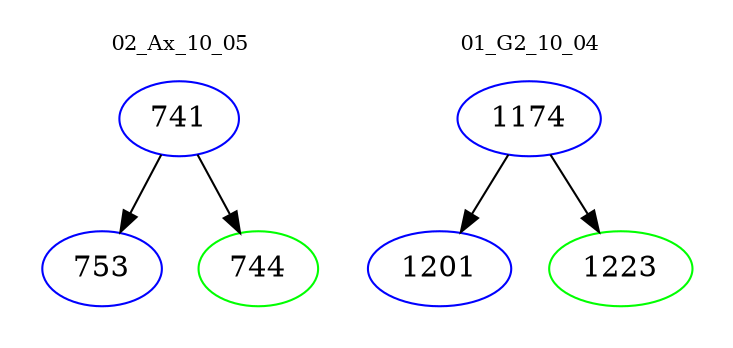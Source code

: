 digraph{
subgraph cluster_0 {
color = white
label = "02_Ax_10_05";
fontsize=10;
T0_741 [label="741", color="blue"]
T0_741 -> T0_753 [color="black"]
T0_753 [label="753", color="blue"]
T0_741 -> T0_744 [color="black"]
T0_744 [label="744", color="green"]
}
subgraph cluster_1 {
color = white
label = "01_G2_10_04";
fontsize=10;
T1_1174 [label="1174", color="blue"]
T1_1174 -> T1_1201 [color="black"]
T1_1201 [label="1201", color="blue"]
T1_1174 -> T1_1223 [color="black"]
T1_1223 [label="1223", color="green"]
}
}
